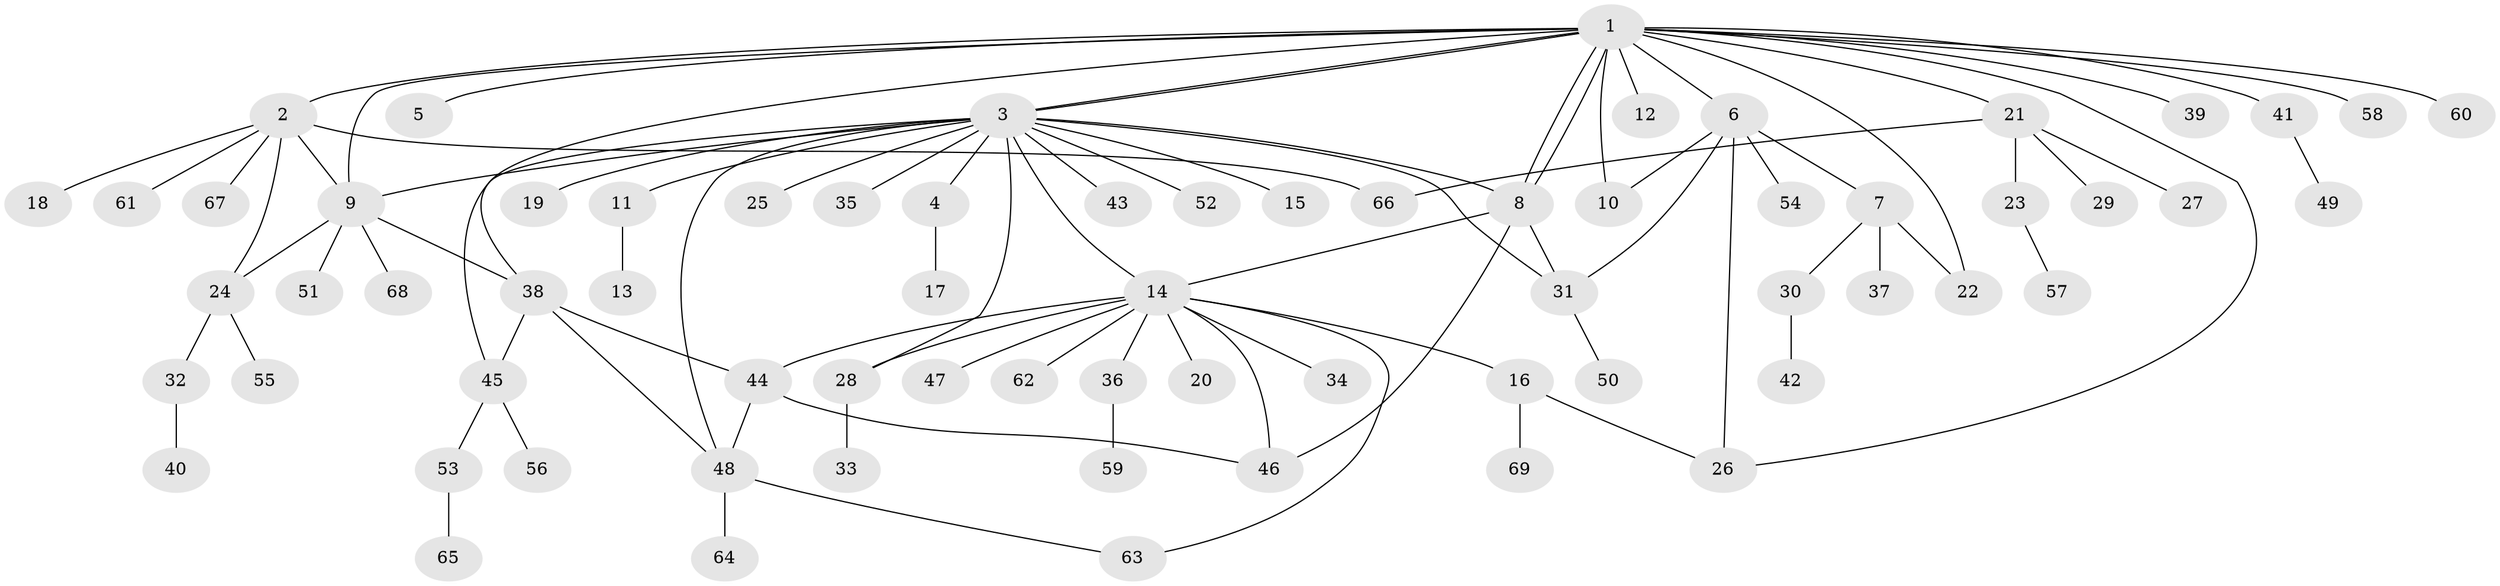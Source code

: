 // Generated by graph-tools (version 1.1) at 2025/49/03/09/25 03:49:56]
// undirected, 69 vertices, 91 edges
graph export_dot {
graph [start="1"]
  node [color=gray90,style=filled];
  1;
  2;
  3;
  4;
  5;
  6;
  7;
  8;
  9;
  10;
  11;
  12;
  13;
  14;
  15;
  16;
  17;
  18;
  19;
  20;
  21;
  22;
  23;
  24;
  25;
  26;
  27;
  28;
  29;
  30;
  31;
  32;
  33;
  34;
  35;
  36;
  37;
  38;
  39;
  40;
  41;
  42;
  43;
  44;
  45;
  46;
  47;
  48;
  49;
  50;
  51;
  52;
  53;
  54;
  55;
  56;
  57;
  58;
  59;
  60;
  61;
  62;
  63;
  64;
  65;
  66;
  67;
  68;
  69;
  1 -- 2;
  1 -- 3;
  1 -- 3;
  1 -- 5;
  1 -- 6;
  1 -- 8;
  1 -- 8;
  1 -- 9;
  1 -- 10;
  1 -- 12;
  1 -- 21;
  1 -- 22;
  1 -- 26;
  1 -- 38;
  1 -- 39;
  1 -- 41;
  1 -- 58;
  1 -- 60;
  2 -- 9;
  2 -- 18;
  2 -- 24;
  2 -- 61;
  2 -- 66;
  2 -- 67;
  3 -- 4;
  3 -- 8;
  3 -- 9;
  3 -- 11;
  3 -- 14;
  3 -- 15;
  3 -- 19;
  3 -- 25;
  3 -- 28;
  3 -- 31;
  3 -- 35;
  3 -- 43;
  3 -- 45;
  3 -- 48;
  3 -- 52;
  4 -- 17;
  6 -- 7;
  6 -- 10;
  6 -- 26;
  6 -- 31;
  6 -- 54;
  7 -- 22;
  7 -- 30;
  7 -- 37;
  8 -- 14;
  8 -- 31;
  8 -- 46;
  9 -- 24;
  9 -- 38;
  9 -- 51;
  9 -- 68;
  11 -- 13;
  14 -- 16;
  14 -- 20;
  14 -- 28;
  14 -- 34;
  14 -- 36;
  14 -- 44;
  14 -- 46;
  14 -- 47;
  14 -- 62;
  14 -- 63;
  16 -- 26;
  16 -- 69;
  21 -- 23;
  21 -- 27;
  21 -- 29;
  21 -- 66;
  23 -- 57;
  24 -- 32;
  24 -- 55;
  28 -- 33;
  30 -- 42;
  31 -- 50;
  32 -- 40;
  36 -- 59;
  38 -- 44;
  38 -- 45;
  38 -- 48;
  41 -- 49;
  44 -- 46;
  44 -- 48;
  45 -- 53;
  45 -- 56;
  48 -- 63;
  48 -- 64;
  53 -- 65;
}
